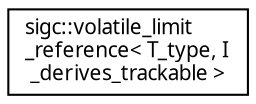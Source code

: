 digraph "Graphical Class Hierarchy"
{
  edge [fontname="Sans",fontsize="10",labelfontname="Sans",labelfontsize="10"];
  node [fontname="Sans",fontsize="10",shape=record];
  rankdir="LR";
  Node1 [label="sigc::volatile_limit\l_reference\< T_type, I\l_derives_trackable \>",height=0.2,width=0.4,color="black", fillcolor="white", style="filled",URL="$classsigc_1_1volatile__limit__reference.html",tooltip="A volatile_limit_reference&lt;Foo&gt; object stores a reference (Foo&amp;), but make sure that, if Foo inherits from sigc::trackable, then visit_each&lt;&gt;() will &quot;limit&quot; itself to the sigc::trackable reference instead of the derived reference."];
}
